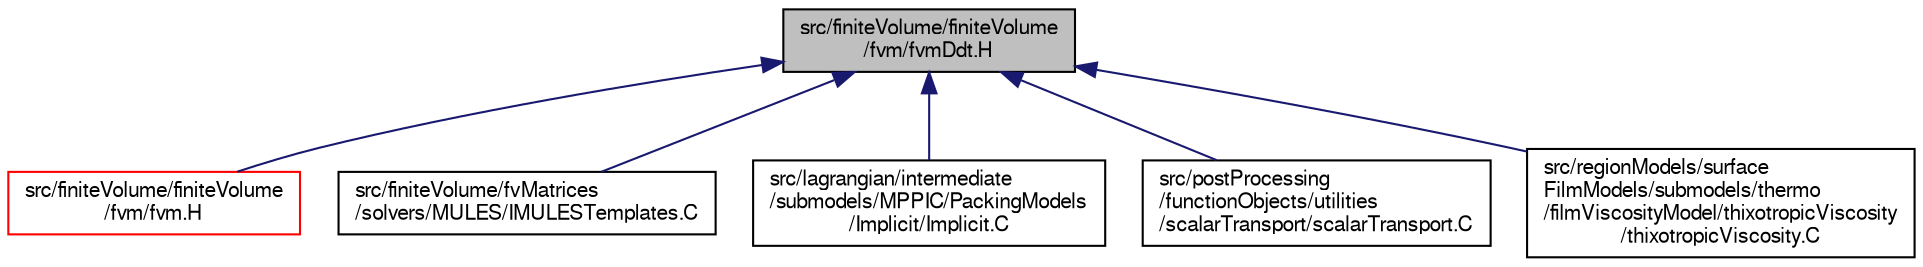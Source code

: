 digraph "src/finiteVolume/finiteVolume/fvm/fvmDdt.H"
{
  bgcolor="transparent";
  edge [fontname="FreeSans",fontsize="10",labelfontname="FreeSans",labelfontsize="10"];
  node [fontname="FreeSans",fontsize="10",shape=record];
  Node315 [label="src/finiteVolume/finiteVolume\l/fvm/fvmDdt.H",height=0.2,width=0.4,color="black", fillcolor="grey75", style="filled", fontcolor="black"];
  Node315 -> Node316 [dir="back",color="midnightblue",fontsize="10",style="solid",fontname="FreeSans"];
  Node316 [label="src/finiteVolume/finiteVolume\l/fvm/fvm.H",height=0.2,width=0.4,color="red",URL="$a03053.html"];
  Node315 -> Node371 [dir="back",color="midnightblue",fontsize="10",style="solid",fontname="FreeSans"];
  Node371 [label="src/finiteVolume/fvMatrices\l/solvers/MULES/IMULESTemplates.C",height=0.2,width=0.4,color="black",URL="$a03314.html"];
  Node315 -> Node372 [dir="back",color="midnightblue",fontsize="10",style="solid",fontname="FreeSans"];
  Node372 [label="src/lagrangian/intermediate\l/submodels/MPPIC/PackingModels\l/Implicit/Implicit.C",height=0.2,width=0.4,color="black",URL="$a06104.html"];
  Node315 -> Node373 [dir="back",color="midnightblue",fontsize="10",style="solid",fontname="FreeSans"];
  Node373 [label="src/postProcessing\l/functionObjects/utilities\l/scalarTransport/scalarTransport.C",height=0.2,width=0.4,color="black",URL="$a13832.html"];
  Node315 -> Node374 [dir="back",color="midnightblue",fontsize="10",style="solid",fontname="FreeSans"];
  Node374 [label="src/regionModels/surface\lFilmModels/submodels/thermo\l/filmViscosityModel/thixotropicViscosity\l/thixotropicViscosity.C",height=0.2,width=0.4,color="black",URL="$a14345.html"];
}
